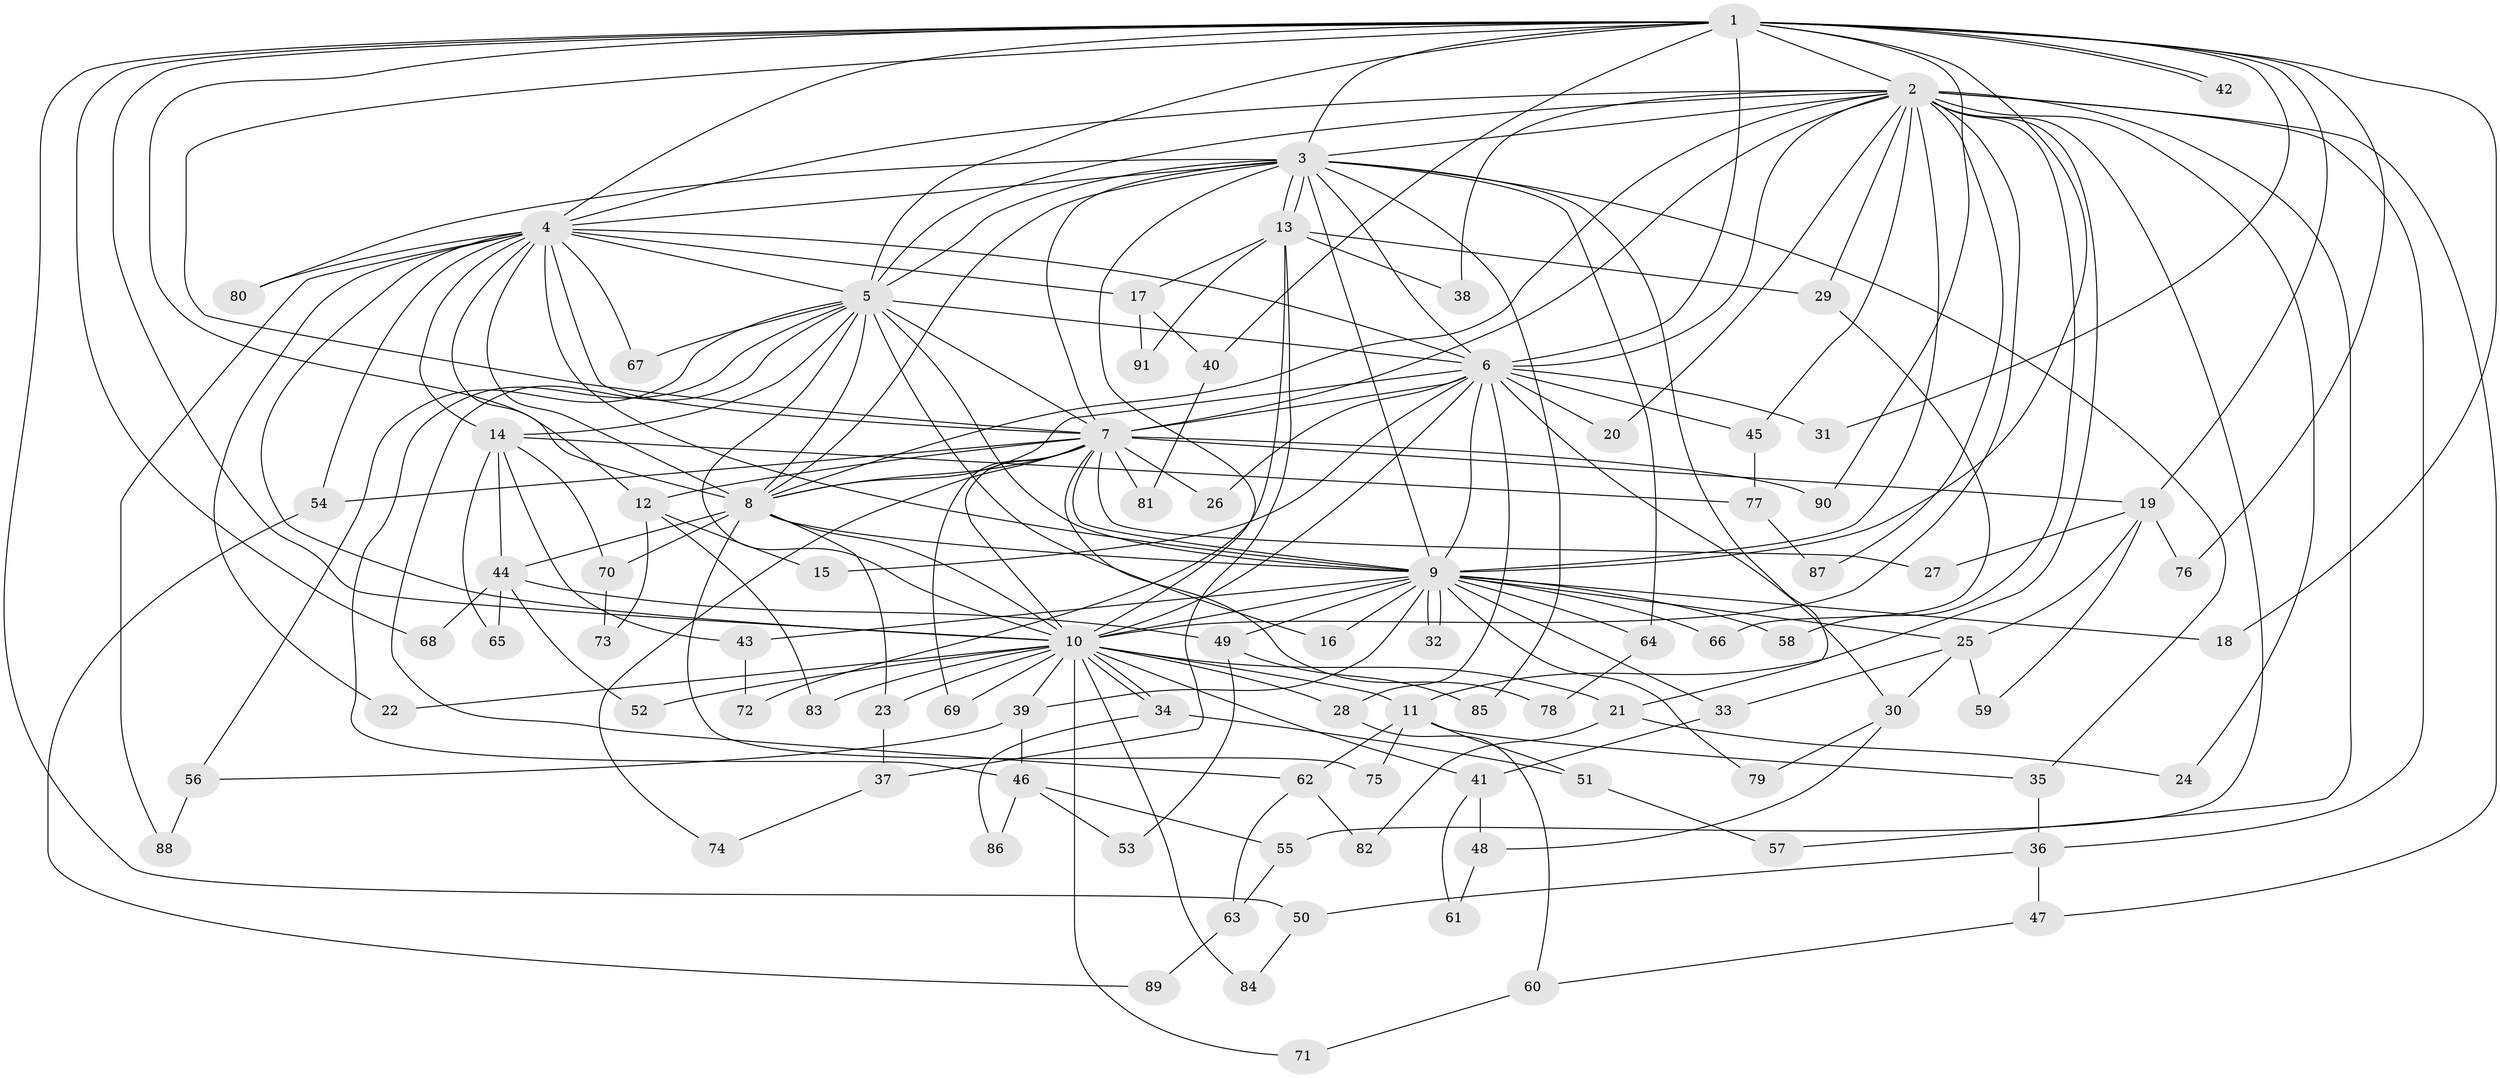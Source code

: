 // Generated by graph-tools (version 1.1) at 2025/34/03/09/25 02:34:51]
// undirected, 91 vertices, 207 edges
graph export_dot {
graph [start="1"]
  node [color=gray90,style=filled];
  1;
  2;
  3;
  4;
  5;
  6;
  7;
  8;
  9;
  10;
  11;
  12;
  13;
  14;
  15;
  16;
  17;
  18;
  19;
  20;
  21;
  22;
  23;
  24;
  25;
  26;
  27;
  28;
  29;
  30;
  31;
  32;
  33;
  34;
  35;
  36;
  37;
  38;
  39;
  40;
  41;
  42;
  43;
  44;
  45;
  46;
  47;
  48;
  49;
  50;
  51;
  52;
  53;
  54;
  55;
  56;
  57;
  58;
  59;
  60;
  61;
  62;
  63;
  64;
  65;
  66;
  67;
  68;
  69;
  70;
  71;
  72;
  73;
  74;
  75;
  76;
  77;
  78;
  79;
  80;
  81;
  82;
  83;
  84;
  85;
  86;
  87;
  88;
  89;
  90;
  91;
  1 -- 2;
  1 -- 3;
  1 -- 4;
  1 -- 5;
  1 -- 6;
  1 -- 7;
  1 -- 8;
  1 -- 9;
  1 -- 10;
  1 -- 18;
  1 -- 19;
  1 -- 31;
  1 -- 40;
  1 -- 42;
  1 -- 42;
  1 -- 50;
  1 -- 68;
  1 -- 76;
  1 -- 90;
  2 -- 3;
  2 -- 4;
  2 -- 5;
  2 -- 6;
  2 -- 7;
  2 -- 8;
  2 -- 9;
  2 -- 10;
  2 -- 11;
  2 -- 20;
  2 -- 24;
  2 -- 29;
  2 -- 36;
  2 -- 38;
  2 -- 45;
  2 -- 47;
  2 -- 55;
  2 -- 57;
  2 -- 58;
  2 -- 87;
  3 -- 4;
  3 -- 5;
  3 -- 6;
  3 -- 7;
  3 -- 8;
  3 -- 9;
  3 -- 10;
  3 -- 13;
  3 -- 13;
  3 -- 21;
  3 -- 35;
  3 -- 64;
  3 -- 80;
  3 -- 85;
  4 -- 5;
  4 -- 6;
  4 -- 7;
  4 -- 8;
  4 -- 9;
  4 -- 10;
  4 -- 12;
  4 -- 14;
  4 -- 17;
  4 -- 22;
  4 -- 54;
  4 -- 67;
  4 -- 80;
  4 -- 88;
  5 -- 6;
  5 -- 7;
  5 -- 8;
  5 -- 9;
  5 -- 10;
  5 -- 14;
  5 -- 16;
  5 -- 46;
  5 -- 56;
  5 -- 62;
  5 -- 67;
  6 -- 7;
  6 -- 8;
  6 -- 9;
  6 -- 10;
  6 -- 15;
  6 -- 20;
  6 -- 26;
  6 -- 28;
  6 -- 30;
  6 -- 31;
  6 -- 45;
  7 -- 8;
  7 -- 9;
  7 -- 10;
  7 -- 12;
  7 -- 19;
  7 -- 26;
  7 -- 27;
  7 -- 54;
  7 -- 69;
  7 -- 74;
  7 -- 78;
  7 -- 81;
  7 -- 90;
  8 -- 9;
  8 -- 10;
  8 -- 23;
  8 -- 44;
  8 -- 70;
  8 -- 75;
  9 -- 10;
  9 -- 16;
  9 -- 18;
  9 -- 25;
  9 -- 32;
  9 -- 32;
  9 -- 33;
  9 -- 39;
  9 -- 43;
  9 -- 49;
  9 -- 58;
  9 -- 64;
  9 -- 66;
  9 -- 79;
  10 -- 11;
  10 -- 21;
  10 -- 22;
  10 -- 23;
  10 -- 28;
  10 -- 34;
  10 -- 34;
  10 -- 39;
  10 -- 41;
  10 -- 52;
  10 -- 69;
  10 -- 71;
  10 -- 83;
  10 -- 84;
  11 -- 35;
  11 -- 51;
  11 -- 62;
  11 -- 75;
  12 -- 15;
  12 -- 73;
  12 -- 83;
  13 -- 17;
  13 -- 29;
  13 -- 37;
  13 -- 38;
  13 -- 72;
  13 -- 91;
  14 -- 43;
  14 -- 44;
  14 -- 65;
  14 -- 70;
  14 -- 77;
  17 -- 40;
  17 -- 91;
  19 -- 25;
  19 -- 27;
  19 -- 59;
  19 -- 76;
  21 -- 24;
  21 -- 82;
  23 -- 37;
  25 -- 30;
  25 -- 33;
  25 -- 59;
  28 -- 60;
  29 -- 66;
  30 -- 48;
  30 -- 79;
  33 -- 41;
  34 -- 51;
  34 -- 86;
  35 -- 36;
  36 -- 47;
  36 -- 50;
  37 -- 74;
  39 -- 46;
  39 -- 56;
  40 -- 81;
  41 -- 48;
  41 -- 61;
  43 -- 72;
  44 -- 49;
  44 -- 52;
  44 -- 65;
  44 -- 68;
  45 -- 77;
  46 -- 53;
  46 -- 55;
  46 -- 86;
  47 -- 60;
  48 -- 61;
  49 -- 53;
  49 -- 85;
  50 -- 84;
  51 -- 57;
  54 -- 89;
  55 -- 63;
  56 -- 88;
  60 -- 71;
  62 -- 63;
  62 -- 82;
  63 -- 89;
  64 -- 78;
  70 -- 73;
  77 -- 87;
}
